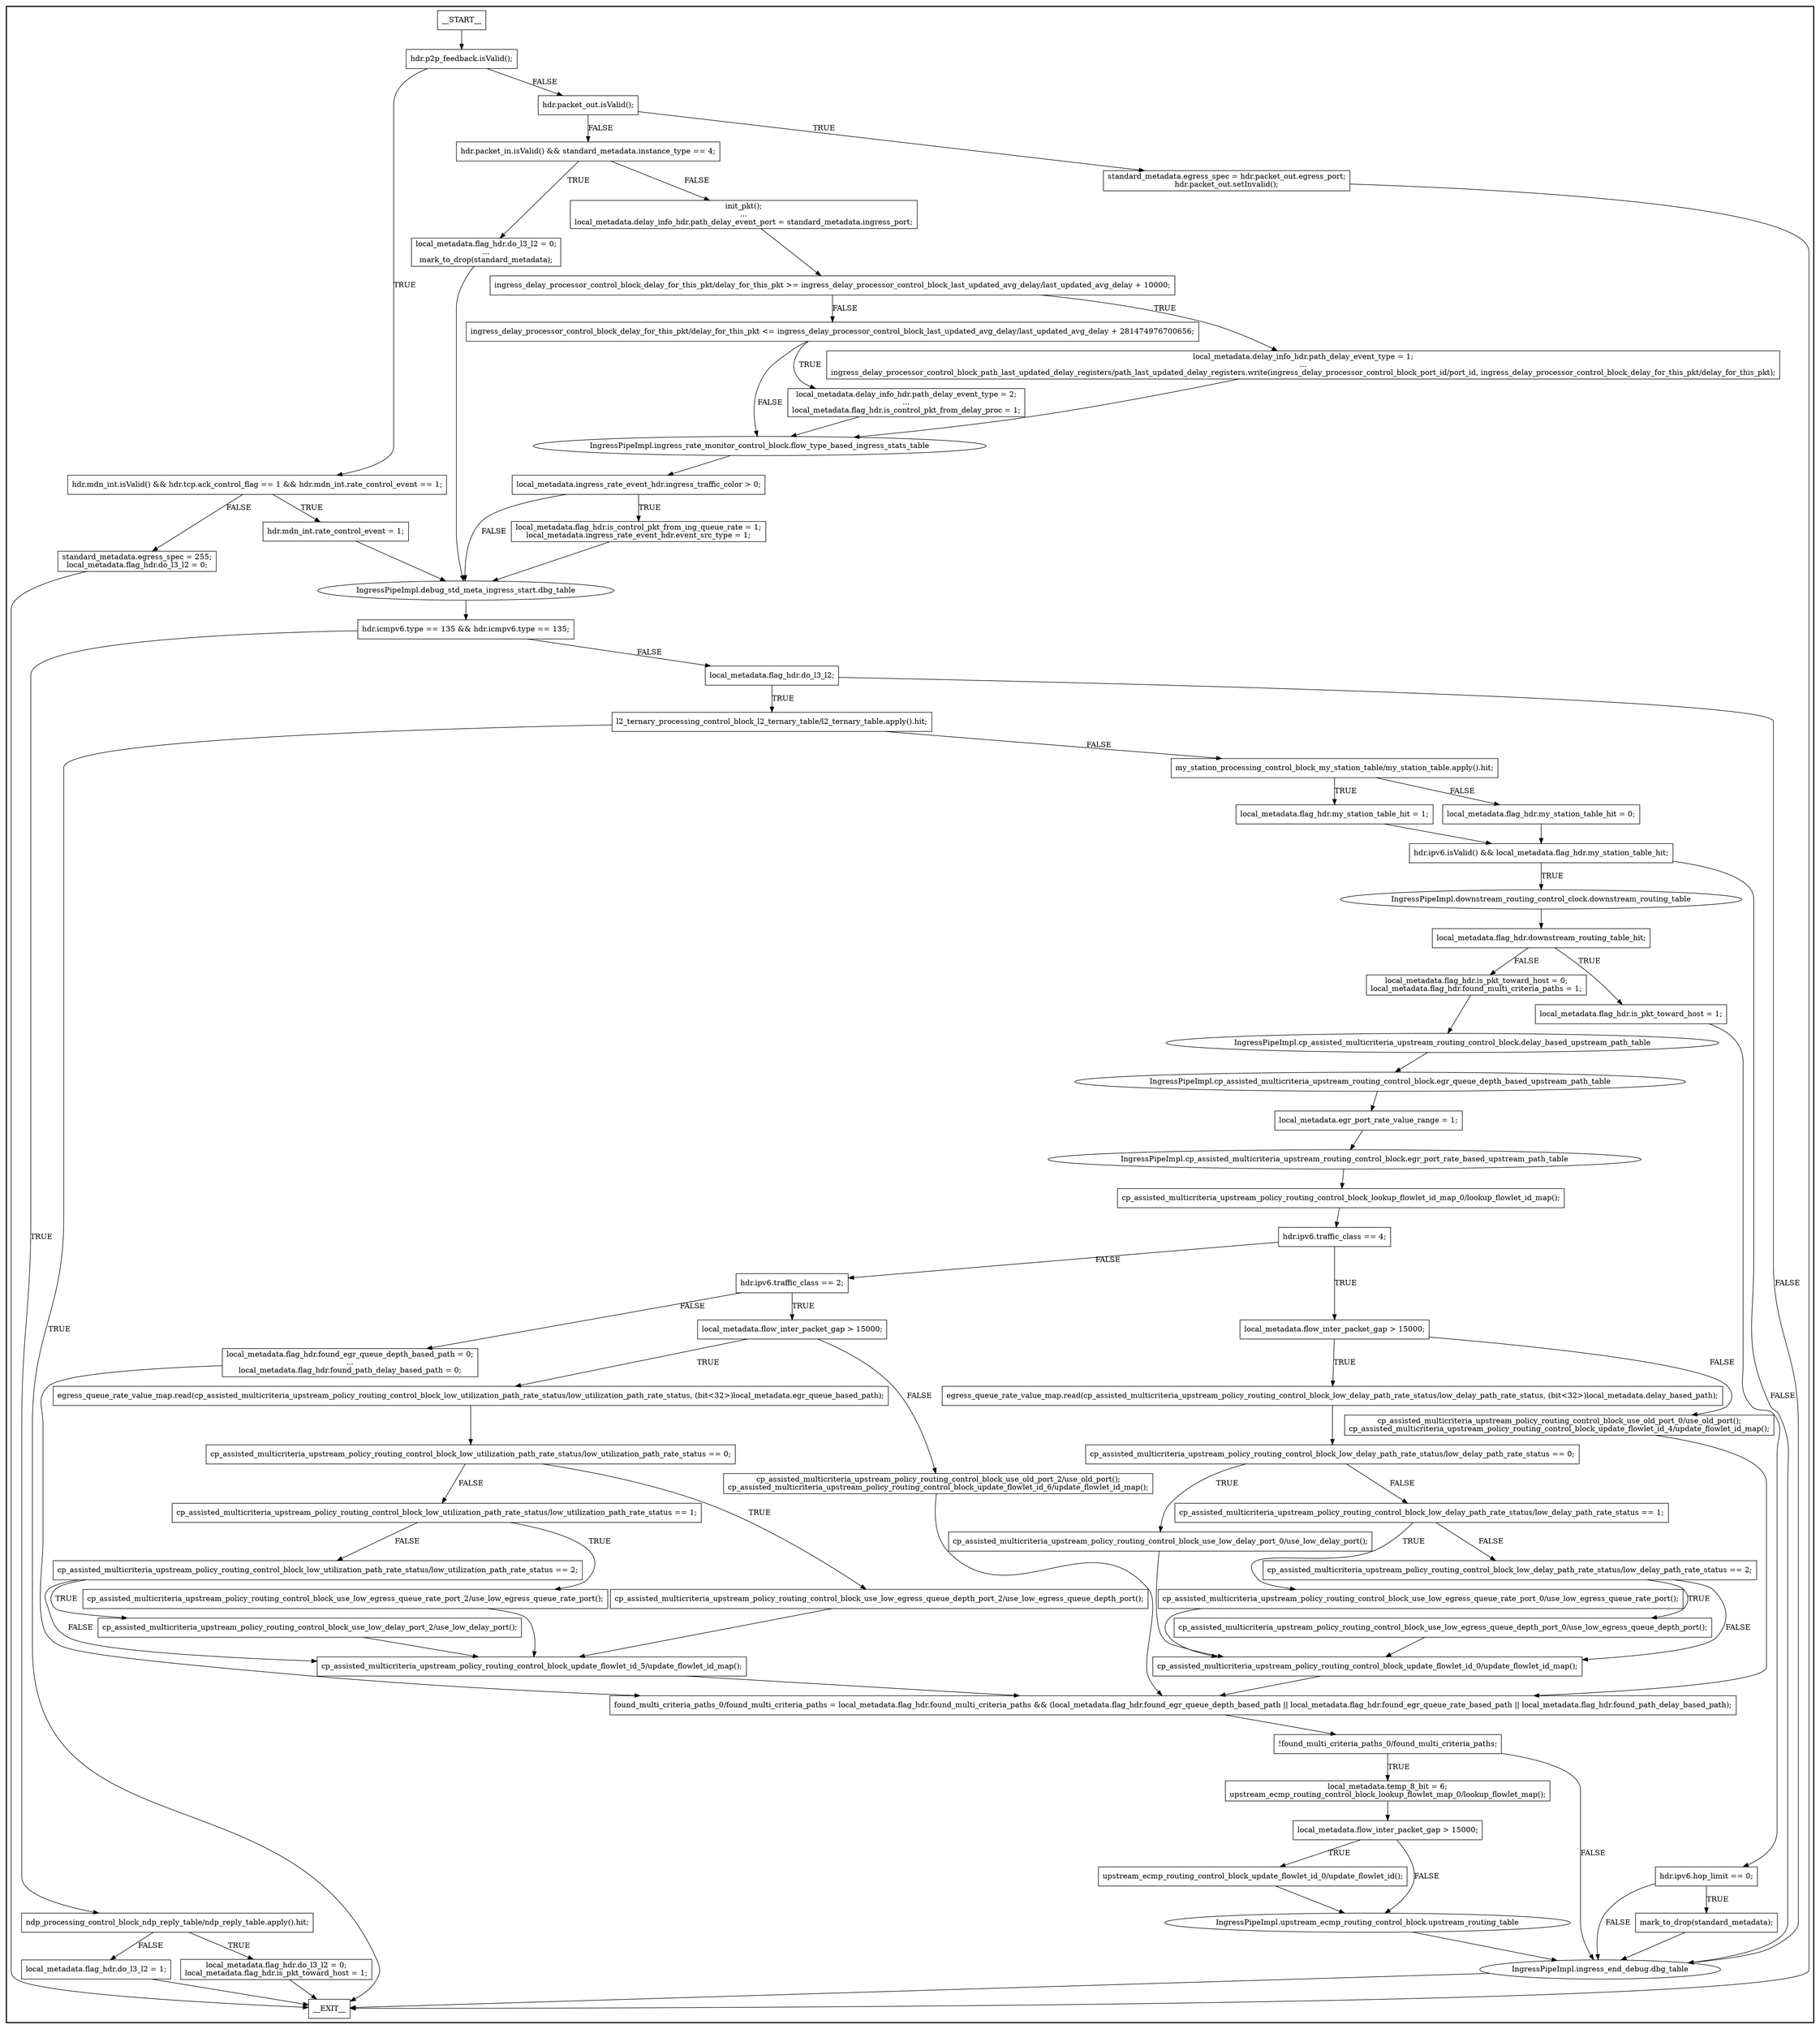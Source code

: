 digraph IngressPipeImpl {
subgraph cluster {
graph [
label="", labeljust=r, style=bold];
0[label=__START__, margin="", shape=rectangle, style=solid];
1[label=__EXIT__, margin="", shape=rectangle, style=solid];
2[label="hdr.p2p_feedback.isValid();", margin="", shape=rectangle, style=solid];
3[label="hdr.mdn_int.isValid() && hdr.tcp.ack_control_flag == 1 && hdr.mdn_int.rate_control_event == 1;", margin="", shape=rectangle, style=solid];
4[label="hdr.mdn_int.rate_control_event = 1;", margin="", shape=rectangle, style=solid];
5[label="standard_metadata.egress_spec = 255;
local_metadata.flag_hdr.do_l3_l2 = 0;", margin="", shape=rectangle, style=solid];
6[label="hdr.packet_out.isValid();", margin="", shape=rectangle, style=solid];
7[label="standard_metadata.egress_spec = hdr.packet_out.egress_port;
hdr.packet_out.setInvalid();", margin="", shape=rectangle, style=solid];
8[label="hdr.packet_in.isValid() && standard_metadata.instance_type == 4;", margin="", shape=rectangle, style=solid];
9[label="local_metadata.flag_hdr.do_l3_l2 = 0;
...
mark_to_drop(standard_metadata);", margin="", shape=rectangle, style=solid];
10[label="init_pkt();
...
local_metadata.delay_info_hdr.path_delay_event_port = standard_metadata.ingress_port;", margin="", shape=rectangle, style=solid];
11[label="ingress_delay_processor_control_block_delay_for_this_pkt/delay_for_this_pkt >= ingress_delay_processor_control_block_last_updated_avg_delay/last_updated_avg_delay + 10000;", margin="", shape=rectangle, style=solid];
12[label="local_metadata.delay_info_hdr.path_delay_event_type = 1;
...
ingress_delay_processor_control_block_path_last_updated_delay_registers/path_last_updated_delay_registers.write(ingress_delay_processor_control_block_port_id/port_id, ingress_delay_processor_control_block_delay_for_this_pkt/delay_for_this_pkt);", margin="", shape=rectangle, style=solid];
13[label="ingress_delay_processor_control_block_delay_for_this_pkt/delay_for_this_pkt <= ingress_delay_processor_control_block_last_updated_avg_delay/last_updated_avg_delay + 281474976700656;", margin="", shape=rectangle, style=solid];
14[label="local_metadata.delay_info_hdr.path_delay_event_type = 2;
...
local_metadata.flag_hdr.is_control_pkt_from_delay_proc = 1;", margin="", shape=rectangle, style=solid];
15[label="IngressPipeImpl.ingress_rate_monitor_control_block.flow_type_based_ingress_stats_table", margin="", shape=ellipse, style=solid];
16[label="local_metadata.ingress_rate_event_hdr.ingress_traffic_color > 0;", margin="", shape=rectangle, style=solid];
17[label="local_metadata.flag_hdr.is_control_pkt_from_ing_queue_rate = 1;
local_metadata.ingress_rate_event_hdr.event_src_type = 1;", margin="", shape=rectangle, style=solid];
18[label="IngressPipeImpl.debug_std_meta_ingress_start.dbg_table", margin="", shape=ellipse, style=solid];
19[label="hdr.icmpv6.type == 135 && hdr.icmpv6.type == 135;", margin="", shape=rectangle, style=solid];
20[label="ndp_processing_control_block_ndp_reply_table/ndp_reply_table.apply().hit;", margin="", shape=rectangle, style=solid];
21[label="local_metadata.flag_hdr.do_l3_l2 = 0;
local_metadata.flag_hdr.is_pkt_toward_host = 1;", margin="", shape=rectangle, style=solid];
22[label="local_metadata.flag_hdr.do_l3_l2 = 1;", margin="", shape=rectangle, style=solid];
23[label="local_metadata.flag_hdr.do_l3_l2;", margin="", shape=rectangle, style=solid];
24[label="l2_ternary_processing_control_block_l2_ternary_table/l2_ternary_table.apply().hit;", margin="", shape=rectangle, style=solid];
25[label="my_station_processing_control_block_my_station_table/my_station_table.apply().hit;", margin="", shape=rectangle, style=solid];
26[label="local_metadata.flag_hdr.my_station_table_hit = 1;", margin="", shape=rectangle, style=solid];
27[label="local_metadata.flag_hdr.my_station_table_hit = 0;", margin="", shape=rectangle, style=solid];
28[label="hdr.ipv6.isValid() && local_metadata.flag_hdr.my_station_table_hit;", margin="", shape=rectangle, style=solid];
29[label="IngressPipeImpl.downstream_routing_control_clock.downstream_routing_table", margin="", shape=ellipse, style=solid];
30[label="local_metadata.flag_hdr.downstream_routing_table_hit;", margin="", shape=rectangle, style=solid];
31[label="local_metadata.flag_hdr.is_pkt_toward_host = 1;", margin="", shape=rectangle, style=solid];
32[label="hdr.ipv6.hop_limit == 0;", margin="", shape=rectangle, style=solid];
33[label="mark_to_drop(standard_metadata);", margin="", shape=rectangle, style=solid];
34[label="local_metadata.flag_hdr.is_pkt_toward_host = 0;
local_metadata.flag_hdr.found_multi_criteria_paths = 1;", margin="", shape=rectangle, style=solid];
35[label="IngressPipeImpl.cp_assisted_multicriteria_upstream_routing_control_block.delay_based_upstream_path_table", margin="", shape=ellipse, style=solid];
36[label="IngressPipeImpl.cp_assisted_multicriteria_upstream_routing_control_block.egr_queue_depth_based_upstream_path_table", margin="", shape=ellipse, style=solid];
37[label="local_metadata.egr_port_rate_value_range = 1;", margin="", shape=rectangle, style=solid];
38[label="IngressPipeImpl.cp_assisted_multicriteria_upstream_routing_control_block.egr_port_rate_based_upstream_path_table", margin="", shape=ellipse, style=solid];
39[label="cp_assisted_multicriteria_upstream_policy_routing_control_block_lookup_flowlet_id_map_0/lookup_flowlet_id_map();", margin="", shape=rectangle, style=solid];
40[label="hdr.ipv6.traffic_class == 4;", margin="", shape=rectangle, style=solid];
41[label="local_metadata.flow_inter_packet_gap > 15000;", margin="", shape=rectangle, style=solid];
42[label="egress_queue_rate_value_map.read(cp_assisted_multicriteria_upstream_policy_routing_control_block_low_delay_path_rate_status/low_delay_path_rate_status, (bit<32>)local_metadata.delay_based_path);", margin="", shape=rectangle, style=solid];
43[label="cp_assisted_multicriteria_upstream_policy_routing_control_block_low_delay_path_rate_status/low_delay_path_rate_status == 0;", margin="", shape=rectangle, style=solid];
44[label="cp_assisted_multicriteria_upstream_policy_routing_control_block_use_low_delay_port_0/use_low_delay_port();", margin="", shape=rectangle, style=solid];
45[label="cp_assisted_multicriteria_upstream_policy_routing_control_block_low_delay_path_rate_status/low_delay_path_rate_status == 1;", margin="", shape=rectangle, style=solid];
46[label="cp_assisted_multicriteria_upstream_policy_routing_control_block_use_low_egress_queue_rate_port_0/use_low_egress_queue_rate_port();", margin="", shape=rectangle, style=solid];
47[label="cp_assisted_multicriteria_upstream_policy_routing_control_block_low_delay_path_rate_status/low_delay_path_rate_status == 2;", margin="", shape=rectangle, style=solid];
48[label="cp_assisted_multicriteria_upstream_policy_routing_control_block_use_low_egress_queue_depth_port_0/use_low_egress_queue_depth_port();", margin="", shape=rectangle, style=solid];
49[label="cp_assisted_multicriteria_upstream_policy_routing_control_block_update_flowlet_id_0/update_flowlet_id_map();", margin="", shape=rectangle, style=solid];
50[label="cp_assisted_multicriteria_upstream_policy_routing_control_block_use_old_port_0/use_old_port();
cp_assisted_multicriteria_upstream_policy_routing_control_block_update_flowlet_id_4/update_flowlet_id_map();", margin="", shape=rectangle, style=solid];
51[label="hdr.ipv6.traffic_class == 2;", margin="", shape=rectangle, style=solid];
52[label="local_metadata.flow_inter_packet_gap > 15000;", margin="", shape=rectangle, style=solid];
53[label="egress_queue_rate_value_map.read(cp_assisted_multicriteria_upstream_policy_routing_control_block_low_utilization_path_rate_status/low_utilization_path_rate_status, (bit<32>)local_metadata.egr_queue_based_path);", margin="", shape=rectangle, style=solid];
54[label="cp_assisted_multicriteria_upstream_policy_routing_control_block_low_utilization_path_rate_status/low_utilization_path_rate_status == 0;", margin="", shape=rectangle, style=solid];
55[label="cp_assisted_multicriteria_upstream_policy_routing_control_block_use_low_egress_queue_depth_port_2/use_low_egress_queue_depth_port();", margin="", shape=rectangle, style=solid];
56[label="cp_assisted_multicriteria_upstream_policy_routing_control_block_low_utilization_path_rate_status/low_utilization_path_rate_status == 1;", margin="", shape=rectangle, style=solid];
57[label="cp_assisted_multicriteria_upstream_policy_routing_control_block_use_low_egress_queue_rate_port_2/use_low_egress_queue_rate_port();", margin="", shape=rectangle, style=solid];
58[label="cp_assisted_multicriteria_upstream_policy_routing_control_block_low_utilization_path_rate_status/low_utilization_path_rate_status == 2;", margin="", shape=rectangle, style=solid];
59[label="cp_assisted_multicriteria_upstream_policy_routing_control_block_use_low_delay_port_2/use_low_delay_port();", margin="", shape=rectangle, style=solid];
60[label="cp_assisted_multicriteria_upstream_policy_routing_control_block_update_flowlet_id_5/update_flowlet_id_map();", margin="", shape=rectangle, style=solid];
61[label="cp_assisted_multicriteria_upstream_policy_routing_control_block_use_old_port_2/use_old_port();
cp_assisted_multicriteria_upstream_policy_routing_control_block_update_flowlet_id_6/update_flowlet_id_map();", margin="", shape=rectangle, style=solid];
62[label="local_metadata.flag_hdr.found_egr_queue_depth_based_path = 0;
...
local_metadata.flag_hdr.found_path_delay_based_path = 0;", margin="", shape=rectangle, style=solid];
63[label="found_multi_criteria_paths_0/found_multi_criteria_paths = local_metadata.flag_hdr.found_multi_criteria_paths && (local_metadata.flag_hdr.found_egr_queue_depth_based_path || local_metadata.flag_hdr.found_egr_queue_rate_based_path || local_metadata.flag_hdr.found_path_delay_based_path);", margin="", shape=rectangle, style=solid];
64[label="!found_multi_criteria_paths_0/found_multi_criteria_paths;", margin="", shape=rectangle, style=solid];
65[label="local_metadata.temp_8_bit = 6;
upstream_ecmp_routing_control_block_lookup_flowlet_map_0/lookup_flowlet_map();", margin="", shape=rectangle, style=solid];
66[label="local_metadata.flow_inter_packet_gap > 15000;", margin="", shape=rectangle, style=solid];
67[label="upstream_ecmp_routing_control_block_update_flowlet_id_0/update_flowlet_id();", margin="", shape=rectangle, style=solid];
68[label="IngressPipeImpl.upstream_ecmp_routing_control_block.upstream_routing_table", margin="", shape=ellipse, style=solid];
69[label="IngressPipeImpl.ingress_end_debug.dbg_table", margin="", shape=ellipse, style=solid];
0 -> 2[label=""];
2 -> 3[label=TRUE];
2 -> 6[label=FALSE];
3 -> 4[label=TRUE];
3 -> 5[label=FALSE];
4 -> 18[label=""];
5 -> 1[label=""];
6 -> 7[label=TRUE];
6 -> 8[label=FALSE];
7 -> 1[label=""];
8 -> 9[label=TRUE];
8 -> 10[label=FALSE];
9 -> 18[label=""];
10 -> 11[label=""];
11 -> 12[label=TRUE];
11 -> 13[label=FALSE];
12 -> 15[label=""];
13 -> 14[label=TRUE];
13 -> 15[label=FALSE];
14 -> 15[label=""];
15 -> 16[label=""];
16 -> 17[label=TRUE];
16 -> 18[label=FALSE];
17 -> 18[label=""];
18 -> 19[label=""];
19 -> 20[label=TRUE];
19 -> 23[label=FALSE];
20 -> 21[label=TRUE];
20 -> 22[label=FALSE];
21 -> 1[label=""];
22 -> 1[label=""];
23 -> 24[label=TRUE];
23 -> 69[label=FALSE];
24 -> 1[label=TRUE];
24 -> 25[label=FALSE];
25 -> 26[label=TRUE];
25 -> 27[label=FALSE];
26 -> 28[label=""];
27 -> 28[label=""];
28 -> 29[label=TRUE];
28 -> 69[label=FALSE];
29 -> 30[label=""];
30 -> 31[label=TRUE];
30 -> 34[label=FALSE];
31 -> 32[label=""];
32 -> 33[label=TRUE];
32 -> 69[label=FALSE];
33 -> 69[label=""];
34 -> 35[label=""];
35 -> 36[label=""];
36 -> 37[label=""];
37 -> 38[label=""];
38 -> 39[label=""];
39 -> 40[label=""];
40 -> 41[label=TRUE];
40 -> 51[label=FALSE];
41 -> 42[label=TRUE];
41 -> 50[label=FALSE];
42 -> 43[label=""];
43 -> 44[label=TRUE];
43 -> 45[label=FALSE];
44 -> 49[label=""];
45 -> 46[label=TRUE];
45 -> 47[label=FALSE];
46 -> 49[label=""];
47 -> 48[label=TRUE];
47 -> 49[label=FALSE];
48 -> 49[label=""];
49 -> 63[label=""];
50 -> 63[label=""];
51 -> 52[label=TRUE];
51 -> 62[label=FALSE];
52 -> 53[label=TRUE];
52 -> 61[label=FALSE];
53 -> 54[label=""];
54 -> 55[label=TRUE];
54 -> 56[label=FALSE];
55 -> 60[label=""];
56 -> 57[label=TRUE];
56 -> 58[label=FALSE];
57 -> 60[label=""];
58 -> 59[label=TRUE];
58 -> 60[label=FALSE];
59 -> 60[label=""];
60 -> 63[label=""];
61 -> 63[label=""];
62 -> 63[label=""];
63 -> 64[label=""];
64 -> 65[label=TRUE];
64 -> 69[label=FALSE];
65 -> 66[label=""];
66 -> 67[label=TRUE];
66 -> 68[label=FALSE];
67 -> 68[label=""];
68 -> 69[label=""];
69 -> 1[label=""];
}
}
